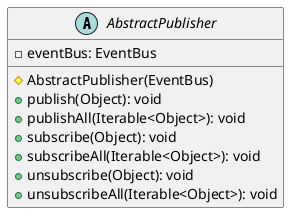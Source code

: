 @startuml

    abstract class AbstractPublisher {
        -eventBus: EventBus
        #AbstractPublisher(EventBus)
        +publish(Object): void
        +publishAll(Iterable<Object>): void
        +subscribe(Object): void
        +subscribeAll(Iterable<Object>): void
        +unsubscribe(Object): void
        +unsubscribeAll(Iterable<Object>): void
    }

@enduml
